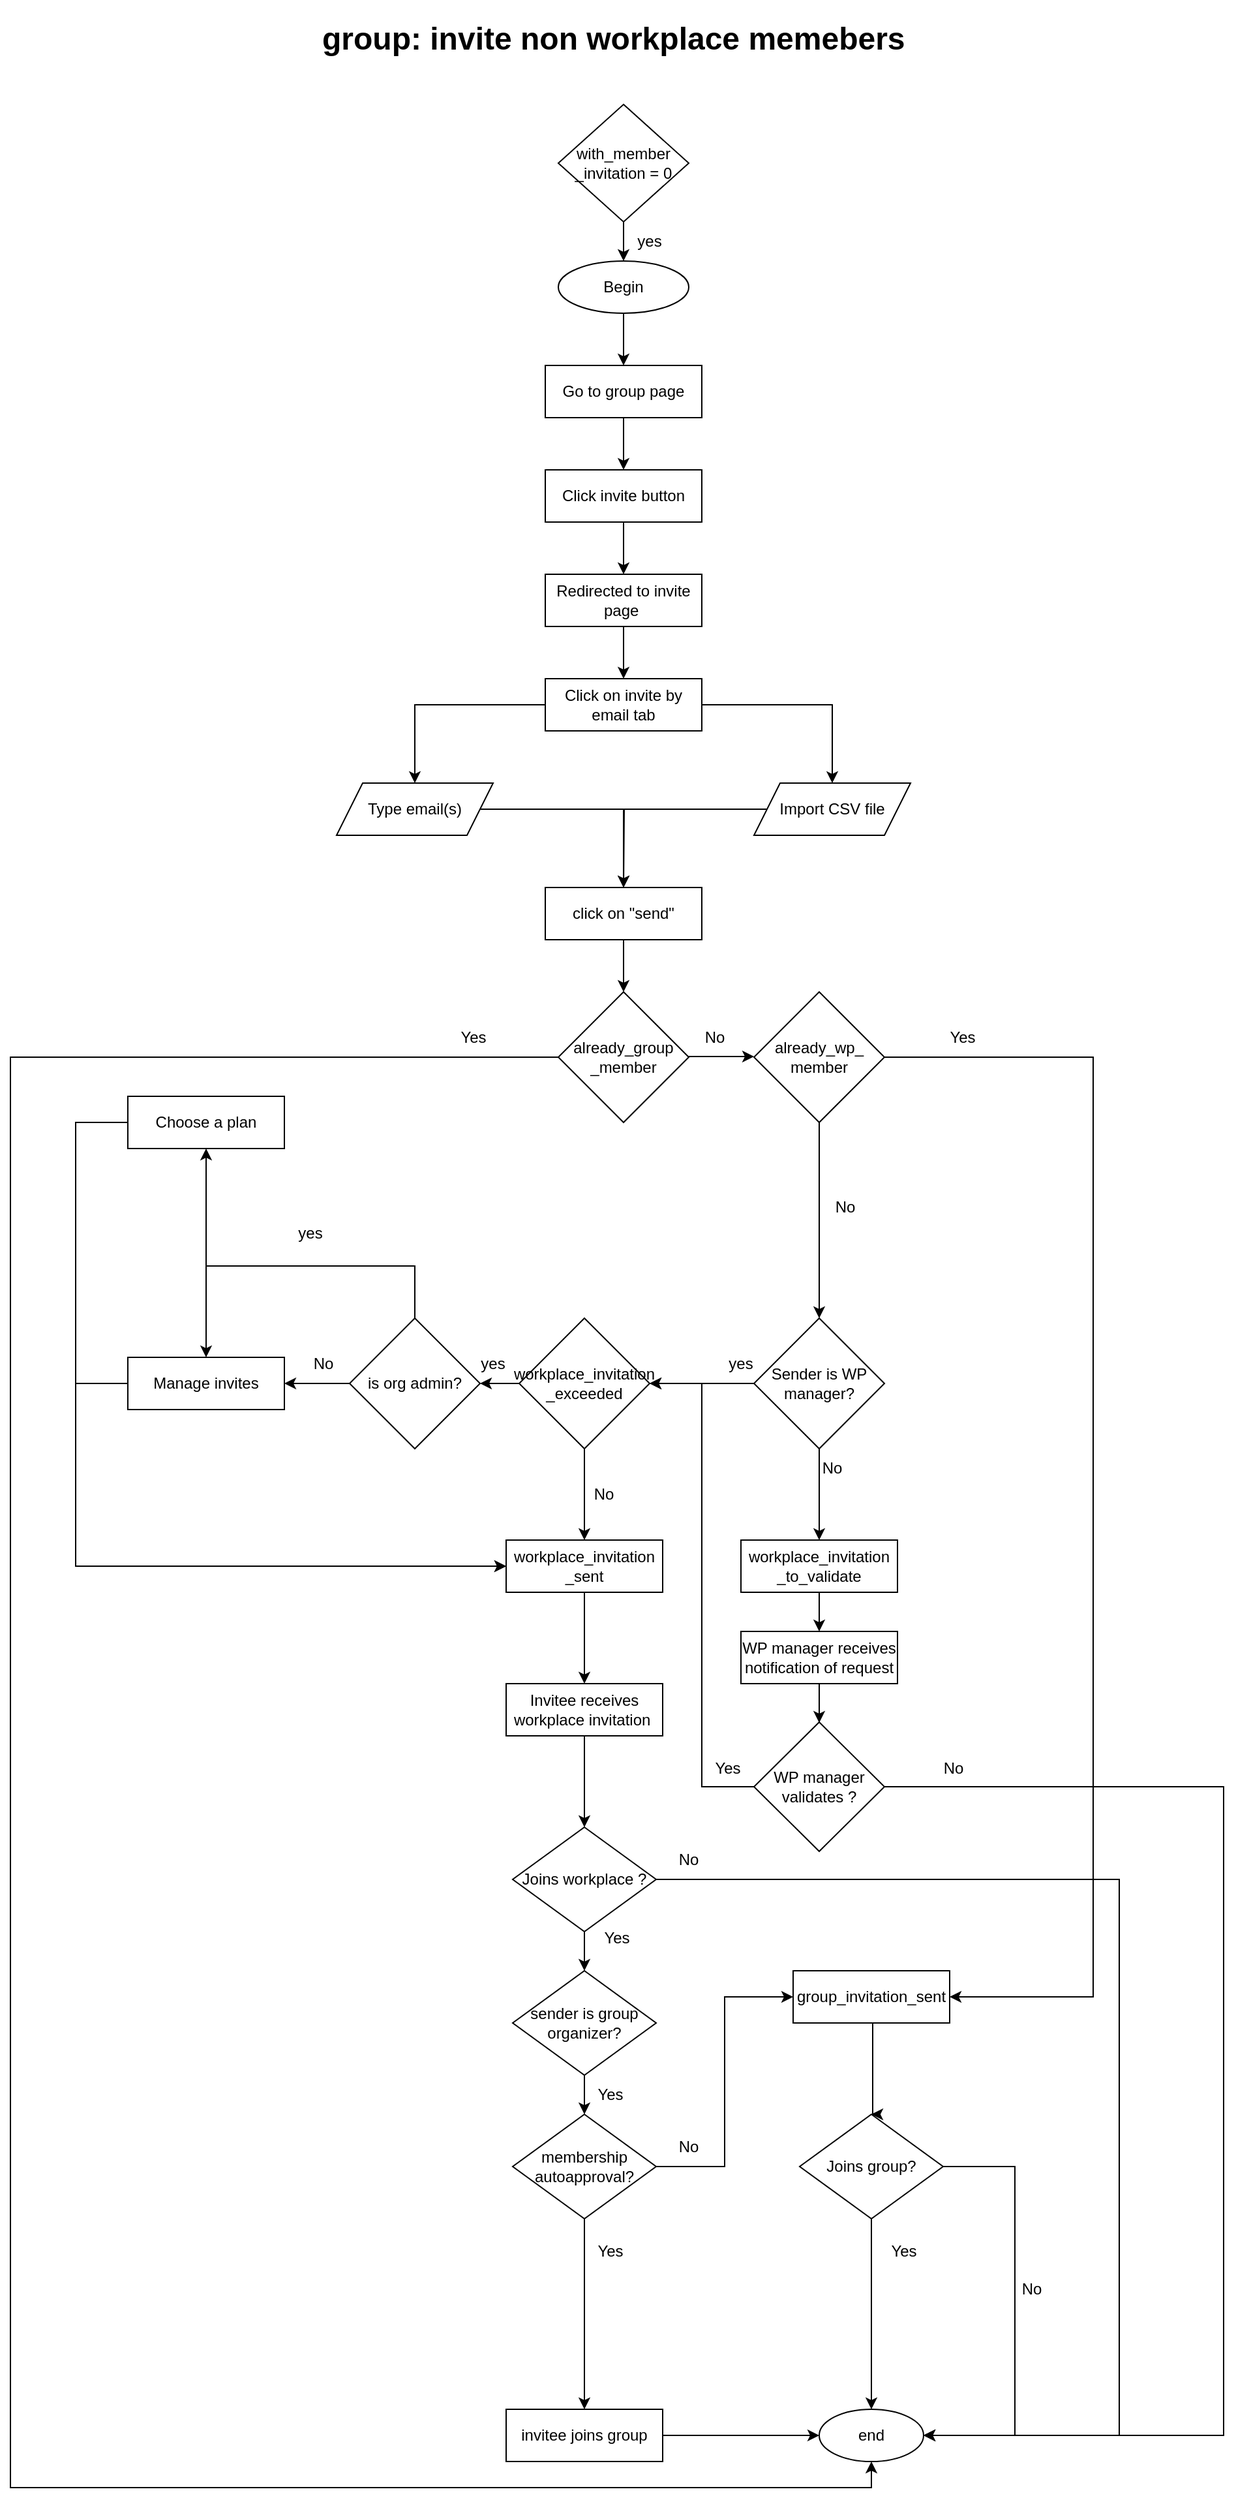 <mxfile version="21.6.8" type="device">
  <diagram name="Page-1" id="IKiIpTTSyrAtnyIlYEhV">
    <mxGraphModel dx="5001" dy="3520" grid="1" gridSize="10" guides="1" tooltips="1" connect="1" arrows="1" fold="1" page="1" pageScale="1" pageWidth="827" pageHeight="1169" math="0" shadow="0">
      <root>
        <mxCell id="0" />
        <mxCell id="1" parent="0" />
        <mxCell id="6nlKqkMtpCk23vdFGuGb-1" value="" style="edgeStyle=orthogonalEdgeStyle;rounded=0;orthogonalLoop=1;jettySize=auto;html=1;" parent="1" source="6nlKqkMtpCk23vdFGuGb-2" target="6nlKqkMtpCk23vdFGuGb-4" edge="1">
          <mxGeometry relative="1" as="geometry" />
        </mxCell>
        <mxCell id="6nlKqkMtpCk23vdFGuGb-2" value="Begin" style="ellipse;whiteSpace=wrap;html=1;" parent="1" vertex="1">
          <mxGeometry x="370" y="80" width="100" height="40" as="geometry" />
        </mxCell>
        <mxCell id="6nlKqkMtpCk23vdFGuGb-3" value="" style="edgeStyle=orthogonalEdgeStyle;rounded=0;orthogonalLoop=1;jettySize=auto;html=1;" parent="1" source="6nlKqkMtpCk23vdFGuGb-4" target="6nlKqkMtpCk23vdFGuGb-6" edge="1">
          <mxGeometry relative="1" as="geometry" />
        </mxCell>
        <mxCell id="6nlKqkMtpCk23vdFGuGb-4" value="Go to group page" style="rounded=0;whiteSpace=wrap;html=1;" parent="1" vertex="1">
          <mxGeometry x="360" y="160" width="120" height="40" as="geometry" />
        </mxCell>
        <mxCell id="6nlKqkMtpCk23vdFGuGb-5" value="" style="edgeStyle=orthogonalEdgeStyle;rounded=0;orthogonalLoop=1;jettySize=auto;html=1;" parent="1" source="6nlKqkMtpCk23vdFGuGb-6" target="6nlKqkMtpCk23vdFGuGb-8" edge="1">
          <mxGeometry relative="1" as="geometry" />
        </mxCell>
        <mxCell id="6nlKqkMtpCk23vdFGuGb-6" value="Click invite button" style="rounded=0;whiteSpace=wrap;html=1;" parent="1" vertex="1">
          <mxGeometry x="360" y="240" width="120" height="40" as="geometry" />
        </mxCell>
        <mxCell id="6nlKqkMtpCk23vdFGuGb-7" value="" style="edgeStyle=orthogonalEdgeStyle;rounded=0;orthogonalLoop=1;jettySize=auto;html=1;" parent="1" source="6nlKqkMtpCk23vdFGuGb-8" target="6nlKqkMtpCk23vdFGuGb-9" edge="1">
          <mxGeometry relative="1" as="geometry" />
        </mxCell>
        <mxCell id="6nlKqkMtpCk23vdFGuGb-8" value="Redirected to invite page&amp;nbsp;" style="rounded=0;whiteSpace=wrap;html=1;" parent="1" vertex="1">
          <mxGeometry x="360" y="320" width="120" height="40" as="geometry" />
        </mxCell>
        <mxCell id="6nlKqkMtpCk23vdFGuGb-9" value="Click on invite by email tab" style="rounded=0;whiteSpace=wrap;html=1;" parent="1" vertex="1">
          <mxGeometry x="360" y="400" width="120" height="40" as="geometry" />
        </mxCell>
        <mxCell id="6nlKqkMtpCk23vdFGuGb-10" style="edgeStyle=orthogonalEdgeStyle;rounded=0;orthogonalLoop=1;jettySize=auto;html=1;entryX=0.5;entryY=0;entryDx=0;entryDy=0;" parent="1" source="6nlKqkMtpCk23vdFGuGb-11" edge="1">
          <mxGeometry relative="1" as="geometry">
            <mxPoint x="420" y="560.0" as="targetPoint" />
          </mxGeometry>
        </mxCell>
        <mxCell id="6nlKqkMtpCk23vdFGuGb-11" value="Type email(s)" style="shape=parallelogram;perimeter=parallelogramPerimeter;whiteSpace=wrap;html=1;fixedSize=1;" parent="1" vertex="1">
          <mxGeometry x="200" y="480" width="120" height="40" as="geometry" />
        </mxCell>
        <mxCell id="6nlKqkMtpCk23vdFGuGb-12" style="edgeStyle=orthogonalEdgeStyle;rounded=0;orthogonalLoop=1;jettySize=auto;html=1;entryX=0.5;entryY=0;entryDx=0;entryDy=0;" parent="1" source="6nlKqkMtpCk23vdFGuGb-13" target="6nlKqkMtpCk23vdFGuGb-18" edge="1">
          <mxGeometry relative="1" as="geometry">
            <mxPoint x="420" y="560.0" as="targetPoint" />
          </mxGeometry>
        </mxCell>
        <mxCell id="6nlKqkMtpCk23vdFGuGb-13" value="Import CSV file" style="shape=parallelogram;perimeter=parallelogramPerimeter;whiteSpace=wrap;html=1;fixedSize=1;" parent="1" vertex="1">
          <mxGeometry x="520" y="480" width="120" height="40" as="geometry" />
        </mxCell>
        <mxCell id="6nlKqkMtpCk23vdFGuGb-14" value="" style="endArrow=classic;html=1;rounded=0;entryX=0.5;entryY=0;entryDx=0;entryDy=0;exitX=0;exitY=0.5;exitDx=0;exitDy=0;" parent="1" source="6nlKqkMtpCk23vdFGuGb-9" target="6nlKqkMtpCk23vdFGuGb-11" edge="1">
          <mxGeometry width="50" height="50" relative="1" as="geometry">
            <mxPoint x="390" y="460" as="sourcePoint" />
            <mxPoint x="440" y="410" as="targetPoint" />
            <Array as="points">
              <mxPoint x="260" y="420" />
            </Array>
          </mxGeometry>
        </mxCell>
        <mxCell id="6nlKqkMtpCk23vdFGuGb-15" value="" style="endArrow=classic;html=1;rounded=0;exitX=1;exitY=0.5;exitDx=0;exitDy=0;entryX=0.5;entryY=0;entryDx=0;entryDy=0;" parent="1" source="6nlKqkMtpCk23vdFGuGb-9" target="6nlKqkMtpCk23vdFGuGb-13" edge="1">
          <mxGeometry width="50" height="50" relative="1" as="geometry">
            <mxPoint x="390" y="460" as="sourcePoint" />
            <mxPoint x="589" y="480" as="targetPoint" />
            <Array as="points">
              <mxPoint x="580" y="420" />
            </Array>
          </mxGeometry>
        </mxCell>
        <mxCell id="6nlKqkMtpCk23vdFGuGb-16" value="&lt;h1&gt;group: invite non workplace memebers&lt;/h1&gt;&lt;p&gt;&lt;br&gt;&lt;/p&gt;" style="text;html=1;strokeColor=none;fillColor=none;spacing=5;spacingTop=-20;whiteSpace=wrap;overflow=hidden;rounded=0;" parent="1" vertex="1">
          <mxGeometry x="184" y="-110" width="458.5" height="120" as="geometry" />
        </mxCell>
        <mxCell id="6nlKqkMtpCk23vdFGuGb-64" value="" style="edgeStyle=orthogonalEdgeStyle;rounded=0;orthogonalLoop=1;jettySize=auto;html=1;" parent="1" source="6nlKqkMtpCk23vdFGuGb-18" edge="1">
          <mxGeometry relative="1" as="geometry">
            <mxPoint x="420" y="640" as="targetPoint" />
          </mxGeometry>
        </mxCell>
        <mxCell id="6nlKqkMtpCk23vdFGuGb-18" value="click on &quot;send&quot;" style="rounded=0;whiteSpace=wrap;html=1;" parent="1" vertex="1">
          <mxGeometry x="360" y="560" width="120" height="40" as="geometry" />
        </mxCell>
        <mxCell id="6nlKqkMtpCk23vdFGuGb-60" style="edgeStyle=orthogonalEdgeStyle;rounded=0;orthogonalLoop=1;jettySize=auto;html=1;entryX=0.5;entryY=0;entryDx=0;entryDy=0;" parent="1" source="6nlKqkMtpCk23vdFGuGb-61" target="6nlKqkMtpCk23vdFGuGb-2" edge="1">
          <mxGeometry relative="1" as="geometry" />
        </mxCell>
        <mxCell id="6nlKqkMtpCk23vdFGuGb-61" value="with_member _invitation = 0" style="rhombus;whiteSpace=wrap;html=1;" parent="1" vertex="1">
          <mxGeometry x="370" y="-40" width="100" height="90" as="geometry" />
        </mxCell>
        <mxCell id="6nlKqkMtpCk23vdFGuGb-62" value="yes" style="text;html=1;strokeColor=none;fillColor=none;align=center;verticalAlign=middle;whiteSpace=wrap;rounded=0;" parent="1" vertex="1">
          <mxGeometry x="410" y="50" width="60" height="30" as="geometry" />
        </mxCell>
        <mxCell id="er8UD-JZRx1KWTVKt1zU-71" value="" style="edgeStyle=orthogonalEdgeStyle;rounded=0;orthogonalLoop=1;jettySize=auto;html=1;" edge="1" parent="1">
          <mxGeometry relative="1" as="geometry">
            <mxPoint x="470" y="689.5" as="sourcePoint" />
            <mxPoint x="520" y="689.5" as="targetPoint" />
          </mxGeometry>
        </mxCell>
        <mxCell id="er8UD-JZRx1KWTVKt1zU-139" style="edgeStyle=orthogonalEdgeStyle;rounded=0;orthogonalLoop=1;jettySize=auto;html=1;entryX=0.5;entryY=1;entryDx=0;entryDy=0;" edge="1" parent="1" source="er8UD-JZRx1KWTVKt1zU-73" target="er8UD-JZRx1KWTVKt1zU-115">
          <mxGeometry relative="1" as="geometry">
            <Array as="points">
              <mxPoint x="-50" y="690" />
              <mxPoint x="-50" y="1786" />
              <mxPoint x="610" y="1786" />
            </Array>
          </mxGeometry>
        </mxCell>
        <mxCell id="er8UD-JZRx1KWTVKt1zU-73" value="already_group&lt;br&gt;_member" style="rhombus;whiteSpace=wrap;html=1;" vertex="1" parent="1">
          <mxGeometry x="370" y="640" width="100" height="100" as="geometry" />
        </mxCell>
        <mxCell id="er8UD-JZRx1KWTVKt1zU-74" value="" style="edgeStyle=orthogonalEdgeStyle;rounded=0;orthogonalLoop=1;jettySize=auto;html=1;exitX=0.5;exitY=1;exitDx=0;exitDy=0;" edge="1" parent="1" source="er8UD-JZRx1KWTVKt1zU-76" target="er8UD-JZRx1KWTVKt1zU-82">
          <mxGeometry relative="1" as="geometry">
            <mxPoint x="570" y="790" as="sourcePoint" />
          </mxGeometry>
        </mxCell>
        <mxCell id="er8UD-JZRx1KWTVKt1zU-75" style="edgeStyle=orthogonalEdgeStyle;rounded=0;orthogonalLoop=1;jettySize=auto;html=1;entryX=1;entryY=0.5;entryDx=0;entryDy=0;" edge="1" parent="1" source="er8UD-JZRx1KWTVKt1zU-76" target="er8UD-JZRx1KWTVKt1zU-133">
          <mxGeometry relative="1" as="geometry">
            <Array as="points">
              <mxPoint x="780" y="690" />
              <mxPoint x="780" y="1410" />
            </Array>
          </mxGeometry>
        </mxCell>
        <mxCell id="er8UD-JZRx1KWTVKt1zU-76" value="already_wp_&lt;br&gt;member" style="rhombus;whiteSpace=wrap;html=1;" vertex="1" parent="1">
          <mxGeometry x="520" y="640" width="100" height="100" as="geometry" />
        </mxCell>
        <mxCell id="er8UD-JZRx1KWTVKt1zU-77" value="" style="edgeStyle=orthogonalEdgeStyle;rounded=0;orthogonalLoop=1;jettySize=auto;html=1;" edge="1" parent="1" source="er8UD-JZRx1KWTVKt1zU-78" target="er8UD-JZRx1KWTVKt1zU-120">
          <mxGeometry relative="1" as="geometry" />
        </mxCell>
        <mxCell id="er8UD-JZRx1KWTVKt1zU-78" value="workplace_invitation&lt;br&gt;_to_validate" style="rounded=0;whiteSpace=wrap;html=1;" vertex="1" parent="1">
          <mxGeometry x="510" y="1060" width="120" height="40" as="geometry" />
        </mxCell>
        <mxCell id="er8UD-JZRx1KWTVKt1zU-79" value="No" style="text;html=1;strokeColor=none;fillColor=none;align=center;verticalAlign=middle;whiteSpace=wrap;rounded=0;" vertex="1" parent="1">
          <mxGeometry x="560" y="790" width="60" height="30" as="geometry" />
        </mxCell>
        <mxCell id="er8UD-JZRx1KWTVKt1zU-80" value="" style="edgeStyle=orthogonalEdgeStyle;rounded=0;orthogonalLoop=1;jettySize=auto;html=1;" edge="1" parent="1" source="er8UD-JZRx1KWTVKt1zU-82" target="er8UD-JZRx1KWTVKt1zU-78">
          <mxGeometry relative="1" as="geometry" />
        </mxCell>
        <mxCell id="er8UD-JZRx1KWTVKt1zU-81" value="" style="edgeStyle=orthogonalEdgeStyle;rounded=0;orthogonalLoop=1;jettySize=auto;html=1;" edge="1" parent="1" source="er8UD-JZRx1KWTVKt1zU-82" target="er8UD-JZRx1KWTVKt1zU-100">
          <mxGeometry relative="1" as="geometry" />
        </mxCell>
        <mxCell id="er8UD-JZRx1KWTVKt1zU-82" value="Sender is WP manager?" style="rhombus;whiteSpace=wrap;html=1;" vertex="1" parent="1">
          <mxGeometry x="520" y="890" width="100" height="100" as="geometry" />
        </mxCell>
        <mxCell id="er8UD-JZRx1KWTVKt1zU-83" value="" style="edgeStyle=orthogonalEdgeStyle;rounded=0;orthogonalLoop=1;jettySize=auto;html=1;" edge="1" parent="1" source="er8UD-JZRx1KWTVKt1zU-84" target="er8UD-JZRx1KWTVKt1zU-92">
          <mxGeometry relative="1" as="geometry" />
        </mxCell>
        <mxCell id="er8UD-JZRx1KWTVKt1zU-84" value="workplace_invitation&lt;br&gt;_sent" style="rounded=0;whiteSpace=wrap;html=1;" vertex="1" parent="1">
          <mxGeometry x="330" y="1060" width="120" height="40" as="geometry" />
        </mxCell>
        <mxCell id="er8UD-JZRx1KWTVKt1zU-85" value="No" style="text;html=1;strokeColor=none;fillColor=none;align=center;verticalAlign=middle;whiteSpace=wrap;rounded=0;" vertex="1" parent="1">
          <mxGeometry x="460" y="660" width="60" height="30" as="geometry" />
        </mxCell>
        <mxCell id="er8UD-JZRx1KWTVKt1zU-86" value="No" style="text;html=1;strokeColor=none;fillColor=none;align=center;verticalAlign=middle;whiteSpace=wrap;rounded=0;" vertex="1" parent="1">
          <mxGeometry x="550" y="990" width="60" height="30" as="geometry" />
        </mxCell>
        <mxCell id="er8UD-JZRx1KWTVKt1zU-88" value="" style="edgeStyle=orthogonalEdgeStyle;rounded=0;orthogonalLoop=1;jettySize=auto;html=1;entryX=1;entryY=0.5;entryDx=0;entryDy=0;" edge="1" parent="1" source="er8UD-JZRx1KWTVKt1zU-90" target="er8UD-JZRx1KWTVKt1zU-115">
          <mxGeometry relative="1" as="geometry">
            <mxPoint x="660" y="1750" as="targetPoint" />
            <Array as="points">
              <mxPoint x="880" y="1249" />
              <mxPoint x="880" y="1746" />
            </Array>
          </mxGeometry>
        </mxCell>
        <mxCell id="er8UD-JZRx1KWTVKt1zU-89" style="edgeStyle=orthogonalEdgeStyle;rounded=0;orthogonalLoop=1;jettySize=auto;html=1;entryX=1;entryY=0.5;entryDx=0;entryDy=0;" edge="1" parent="1" source="er8UD-JZRx1KWTVKt1zU-90" target="er8UD-JZRx1KWTVKt1zU-100">
          <mxGeometry relative="1" as="geometry" />
        </mxCell>
        <mxCell id="er8UD-JZRx1KWTVKt1zU-90" value="WP manager validates ?" style="rhombus;whiteSpace=wrap;html=1;" vertex="1" parent="1">
          <mxGeometry x="520" y="1199.5" width="100" height="99" as="geometry" />
        </mxCell>
        <mxCell id="er8UD-JZRx1KWTVKt1zU-91" value="" style="edgeStyle=orthogonalEdgeStyle;rounded=0;orthogonalLoop=1;jettySize=auto;html=1;" edge="1" parent="1" source="er8UD-JZRx1KWTVKt1zU-92" target="er8UD-JZRx1KWTVKt1zU-96">
          <mxGeometry relative="1" as="geometry" />
        </mxCell>
        <mxCell id="er8UD-JZRx1KWTVKt1zU-92" value="Invitee receives workplace invitation&amp;nbsp;" style="rounded=0;whiteSpace=wrap;html=1;" vertex="1" parent="1">
          <mxGeometry x="330" y="1170" width="120" height="40" as="geometry" />
        </mxCell>
        <mxCell id="er8UD-JZRx1KWTVKt1zU-93" value="Yes" style="text;html=1;strokeColor=none;fillColor=none;align=center;verticalAlign=middle;whiteSpace=wrap;rounded=0;" vertex="1" parent="1">
          <mxGeometry x="470" y="1220" width="60" height="30" as="geometry" />
        </mxCell>
        <mxCell id="er8UD-JZRx1KWTVKt1zU-94" value="" style="edgeStyle=orthogonalEdgeStyle;rounded=0;orthogonalLoop=1;jettySize=auto;html=1;entryX=0.5;entryY=0;entryDx=0;entryDy=0;" edge="1" parent="1" source="er8UD-JZRx1KWTVKt1zU-96" target="er8UD-JZRx1KWTVKt1zU-104">
          <mxGeometry relative="1" as="geometry">
            <mxPoint x="570" y="1660" as="targetPoint" />
          </mxGeometry>
        </mxCell>
        <mxCell id="er8UD-JZRx1KWTVKt1zU-95" style="edgeStyle=orthogonalEdgeStyle;rounded=0;orthogonalLoop=1;jettySize=auto;html=1;entryX=1;entryY=0.5;entryDx=0;entryDy=0;" edge="1" parent="1" source="er8UD-JZRx1KWTVKt1zU-96" target="er8UD-JZRx1KWTVKt1zU-115">
          <mxGeometry relative="1" as="geometry">
            <Array as="points">
              <mxPoint x="800" y="1320" />
              <mxPoint x="800" y="1746" />
            </Array>
          </mxGeometry>
        </mxCell>
        <mxCell id="er8UD-JZRx1KWTVKt1zU-96" value="Joins workplace ?" style="rhombus;whiteSpace=wrap;html=1;" vertex="1" parent="1">
          <mxGeometry x="335" y="1280" width="110" height="80" as="geometry" />
        </mxCell>
        <mxCell id="er8UD-JZRx1KWTVKt1zU-97" value="Yes" style="text;html=1;strokeColor=none;fillColor=none;align=center;verticalAlign=middle;whiteSpace=wrap;rounded=0;" vertex="1" parent="1">
          <mxGeometry x="380" y="1590" width="60" height="30" as="geometry" />
        </mxCell>
        <mxCell id="er8UD-JZRx1KWTVKt1zU-98" value="" style="edgeStyle=orthogonalEdgeStyle;rounded=0;orthogonalLoop=1;jettySize=auto;html=1;" edge="1" parent="1" source="er8UD-JZRx1KWTVKt1zU-100" target="er8UD-JZRx1KWTVKt1zU-124">
          <mxGeometry relative="1" as="geometry" />
        </mxCell>
        <mxCell id="er8UD-JZRx1KWTVKt1zU-99" value="" style="edgeStyle=orthogonalEdgeStyle;rounded=0;orthogonalLoop=1;jettySize=auto;html=1;" edge="1" parent="1" source="er8UD-JZRx1KWTVKt1zU-100" target="er8UD-JZRx1KWTVKt1zU-84">
          <mxGeometry relative="1" as="geometry" />
        </mxCell>
        <mxCell id="er8UD-JZRx1KWTVKt1zU-100" value="workplace_invitation&lt;br&gt;_exceeded" style="rhombus;whiteSpace=wrap;html=1;" vertex="1" parent="1">
          <mxGeometry x="340" y="890" width="100" height="100" as="geometry" />
        </mxCell>
        <mxCell id="er8UD-JZRx1KWTVKt1zU-101" value="yes" style="text;html=1;strokeColor=none;fillColor=none;align=center;verticalAlign=middle;whiteSpace=wrap;rounded=0;" vertex="1" parent="1">
          <mxGeometry x="480" y="910" width="60" height="30" as="geometry" />
        </mxCell>
        <mxCell id="er8UD-JZRx1KWTVKt1zU-102" value="No" style="text;html=1;strokeColor=none;fillColor=none;align=center;verticalAlign=middle;whiteSpace=wrap;rounded=0;" vertex="1" parent="1">
          <mxGeometry x="642.5" y="1220" width="60" height="30" as="geometry" />
        </mxCell>
        <mxCell id="er8UD-JZRx1KWTVKt1zU-103" value="" style="edgeStyle=orthogonalEdgeStyle;rounded=0;orthogonalLoop=1;jettySize=auto;html=1;" edge="1" parent="1" source="er8UD-JZRx1KWTVKt1zU-104">
          <mxGeometry relative="1" as="geometry">
            <mxPoint x="390" y="1500" as="targetPoint" />
          </mxGeometry>
        </mxCell>
        <mxCell id="er8UD-JZRx1KWTVKt1zU-104" value="sender is group organizer?" style="rhombus;whiteSpace=wrap;html=1;" vertex="1" parent="1">
          <mxGeometry x="335" y="1390" width="110" height="80" as="geometry" />
        </mxCell>
        <mxCell id="er8UD-JZRx1KWTVKt1zU-105" value="" style="edgeStyle=orthogonalEdgeStyle;rounded=0;orthogonalLoop=1;jettySize=auto;html=1;" edge="1" parent="1" source="er8UD-JZRx1KWTVKt1zU-107" target="er8UD-JZRx1KWTVKt1zU-110">
          <mxGeometry relative="1" as="geometry" />
        </mxCell>
        <mxCell id="er8UD-JZRx1KWTVKt1zU-106" style="edgeStyle=orthogonalEdgeStyle;rounded=0;orthogonalLoop=1;jettySize=auto;html=1;entryX=0;entryY=0.5;entryDx=0;entryDy=0;" edge="1" parent="1" source="er8UD-JZRx1KWTVKt1zU-107" target="er8UD-JZRx1KWTVKt1zU-133">
          <mxGeometry relative="1" as="geometry" />
        </mxCell>
        <mxCell id="er8UD-JZRx1KWTVKt1zU-107" value="membership autoapproval?" style="rhombus;whiteSpace=wrap;html=1;" vertex="1" parent="1">
          <mxGeometry x="335" y="1500" width="110" height="80" as="geometry" />
        </mxCell>
        <mxCell id="er8UD-JZRx1KWTVKt1zU-108" value="No" style="text;html=1;strokeColor=none;fillColor=none;align=center;verticalAlign=middle;whiteSpace=wrap;rounded=0;" vertex="1" parent="1">
          <mxGeometry x="440" y="1510" width="60" height="30" as="geometry" />
        </mxCell>
        <mxCell id="er8UD-JZRx1KWTVKt1zU-109" value="" style="edgeStyle=orthogonalEdgeStyle;rounded=0;orthogonalLoop=1;jettySize=auto;html=1;" edge="1" parent="1" source="er8UD-JZRx1KWTVKt1zU-110" target="er8UD-JZRx1KWTVKt1zU-115">
          <mxGeometry relative="1" as="geometry">
            <mxPoint x="550" y="1660" as="targetPoint" />
          </mxGeometry>
        </mxCell>
        <mxCell id="er8UD-JZRx1KWTVKt1zU-110" value="invitee joins group" style="whiteSpace=wrap;html=1;" vertex="1" parent="1">
          <mxGeometry x="330" y="1726" width="120" height="40" as="geometry" />
        </mxCell>
        <mxCell id="er8UD-JZRx1KWTVKt1zU-111" value="Yes" style="text;html=1;strokeColor=none;fillColor=none;align=center;verticalAlign=middle;whiteSpace=wrap;rounded=0;" vertex="1" parent="1">
          <mxGeometry x="380" y="1470" width="60" height="30" as="geometry" />
        </mxCell>
        <mxCell id="er8UD-JZRx1KWTVKt1zU-112" value="" style="edgeStyle=orthogonalEdgeStyle;rounded=0;orthogonalLoop=1;jettySize=auto;html=1;entryX=0.5;entryY=0;entryDx=0;entryDy=0;" edge="1" parent="1" target="er8UD-JZRx1KWTVKt1zU-118">
          <mxGeometry relative="1" as="geometry">
            <mxPoint x="610" y="1395" as="sourcePoint" />
            <mxPoint x="610" y="1465.0" as="targetPoint" />
            <Array as="points">
              <mxPoint x="611" y="1395" />
              <mxPoint x="611" y="1500" />
            </Array>
          </mxGeometry>
        </mxCell>
        <mxCell id="er8UD-JZRx1KWTVKt1zU-115" value="end" style="ellipse;whiteSpace=wrap;html=1;" vertex="1" parent="1">
          <mxGeometry x="570" y="1726" width="80" height="40" as="geometry" />
        </mxCell>
        <mxCell id="er8UD-JZRx1KWTVKt1zU-116" value="" style="edgeStyle=orthogonalEdgeStyle;rounded=0;orthogonalLoop=1;jettySize=auto;html=1;entryX=0.5;entryY=0;entryDx=0;entryDy=0;" edge="1" parent="1" source="er8UD-JZRx1KWTVKt1zU-118" target="er8UD-JZRx1KWTVKt1zU-115">
          <mxGeometry relative="1" as="geometry">
            <mxPoint x="610" y="1640" as="targetPoint" />
          </mxGeometry>
        </mxCell>
        <mxCell id="er8UD-JZRx1KWTVKt1zU-117" style="edgeStyle=orthogonalEdgeStyle;rounded=0;orthogonalLoop=1;jettySize=auto;html=1;entryX=1;entryY=0.5;entryDx=0;entryDy=0;" edge="1" parent="1" source="er8UD-JZRx1KWTVKt1zU-118" target="er8UD-JZRx1KWTVKt1zU-115">
          <mxGeometry relative="1" as="geometry">
            <Array as="points">
              <mxPoint x="720" y="1540" />
              <mxPoint x="720" y="1746" />
            </Array>
          </mxGeometry>
        </mxCell>
        <mxCell id="er8UD-JZRx1KWTVKt1zU-118" value="Joins group?" style="rhombus;whiteSpace=wrap;html=1;" vertex="1" parent="1">
          <mxGeometry x="555" y="1500" width="110" height="80" as="geometry" />
        </mxCell>
        <mxCell id="er8UD-JZRx1KWTVKt1zU-119" value="" style="edgeStyle=orthogonalEdgeStyle;rounded=0;orthogonalLoop=1;jettySize=auto;html=1;" edge="1" parent="1" source="er8UD-JZRx1KWTVKt1zU-120">
          <mxGeometry relative="1" as="geometry">
            <mxPoint x="570" y="1200" as="targetPoint" />
          </mxGeometry>
        </mxCell>
        <mxCell id="er8UD-JZRx1KWTVKt1zU-120" value="WP manager receives notification of request" style="rounded=0;whiteSpace=wrap;html=1;" vertex="1" parent="1">
          <mxGeometry x="510" y="1130" width="120" height="40" as="geometry" />
        </mxCell>
        <mxCell id="er8UD-JZRx1KWTVKt1zU-121" value="" style="edgeStyle=orthogonalEdgeStyle;rounded=0;orthogonalLoop=1;jettySize=auto;html=1;" edge="1" parent="1" source="er8UD-JZRx1KWTVKt1zU-124" target="er8UD-JZRx1KWTVKt1zU-126">
          <mxGeometry relative="1" as="geometry" />
        </mxCell>
        <mxCell id="er8UD-JZRx1KWTVKt1zU-122" style="edgeStyle=orthogonalEdgeStyle;rounded=0;orthogonalLoop=1;jettySize=auto;html=1;entryX=0.5;entryY=0;entryDx=0;entryDy=0;" edge="1" parent="1" source="er8UD-JZRx1KWTVKt1zU-124" target="er8UD-JZRx1KWTVKt1zU-126">
          <mxGeometry relative="1" as="geometry">
            <Array as="points">
              <mxPoint x="260" y="850" />
              <mxPoint x="100" y="850" />
            </Array>
          </mxGeometry>
        </mxCell>
        <mxCell id="er8UD-JZRx1KWTVKt1zU-123" style="edgeStyle=orthogonalEdgeStyle;rounded=0;orthogonalLoop=1;jettySize=auto;html=1;entryX=0.5;entryY=1;entryDx=0;entryDy=0;" edge="1" parent="1" source="er8UD-JZRx1KWTVKt1zU-124" target="er8UD-JZRx1KWTVKt1zU-129">
          <mxGeometry relative="1" as="geometry">
            <Array as="points">
              <mxPoint x="260" y="850" />
              <mxPoint x="100" y="850" />
            </Array>
          </mxGeometry>
        </mxCell>
        <mxCell id="er8UD-JZRx1KWTVKt1zU-124" value="is org admin?" style="rhombus;whiteSpace=wrap;html=1;" vertex="1" parent="1">
          <mxGeometry x="210" y="890" width="100" height="100" as="geometry" />
        </mxCell>
        <mxCell id="er8UD-JZRx1KWTVKt1zU-125" style="edgeStyle=orthogonalEdgeStyle;rounded=0;orthogonalLoop=1;jettySize=auto;html=1;entryX=0;entryY=0.5;entryDx=0;entryDy=0;" edge="1" parent="1" source="er8UD-JZRx1KWTVKt1zU-126" target="er8UD-JZRx1KWTVKt1zU-84">
          <mxGeometry relative="1" as="geometry">
            <Array as="points">
              <mxPoint y="940" />
              <mxPoint y="1080" />
            </Array>
          </mxGeometry>
        </mxCell>
        <mxCell id="er8UD-JZRx1KWTVKt1zU-126" value="Manage invites" style="rounded=0;whiteSpace=wrap;html=1;" vertex="1" parent="1">
          <mxGeometry x="40" y="920" width="120" height="40" as="geometry" />
        </mxCell>
        <mxCell id="er8UD-JZRx1KWTVKt1zU-127" value="No" style="text;html=1;strokeColor=none;fillColor=none;align=center;verticalAlign=middle;whiteSpace=wrap;rounded=0;" vertex="1" parent="1">
          <mxGeometry x="160" y="910" width="60" height="30" as="geometry" />
        </mxCell>
        <mxCell id="er8UD-JZRx1KWTVKt1zU-128" style="edgeStyle=orthogonalEdgeStyle;rounded=0;orthogonalLoop=1;jettySize=auto;html=1;entryX=0;entryY=0.5;entryDx=0;entryDy=0;" edge="1" parent="1" source="er8UD-JZRx1KWTVKt1zU-129" target="er8UD-JZRx1KWTVKt1zU-84">
          <mxGeometry relative="1" as="geometry">
            <Array as="points">
              <mxPoint y="740" />
              <mxPoint y="1080" />
            </Array>
          </mxGeometry>
        </mxCell>
        <mxCell id="er8UD-JZRx1KWTVKt1zU-129" value="Choose a plan" style="rounded=0;whiteSpace=wrap;html=1;" vertex="1" parent="1">
          <mxGeometry x="40" y="720" width="120" height="40" as="geometry" />
        </mxCell>
        <mxCell id="er8UD-JZRx1KWTVKt1zU-130" value="yes" style="text;html=1;strokeColor=none;fillColor=none;align=center;verticalAlign=middle;whiteSpace=wrap;rounded=0;" vertex="1" parent="1">
          <mxGeometry x="150" y="810" width="60" height="30" as="geometry" />
        </mxCell>
        <mxCell id="er8UD-JZRx1KWTVKt1zU-131" value="No" style="text;html=1;strokeColor=none;fillColor=none;align=center;verticalAlign=middle;whiteSpace=wrap;rounded=0;" vertex="1" parent="1">
          <mxGeometry x="375" y="1010" width="60" height="30" as="geometry" />
        </mxCell>
        <mxCell id="er8UD-JZRx1KWTVKt1zU-132" value="yes" style="text;html=1;strokeColor=none;fillColor=none;align=center;verticalAlign=middle;whiteSpace=wrap;rounded=0;" vertex="1" parent="1">
          <mxGeometry x="290" y="910" width="60" height="30" as="geometry" />
        </mxCell>
        <mxCell id="er8UD-JZRx1KWTVKt1zU-133" value="group_invitation_sent" style="whiteSpace=wrap;html=1;" vertex="1" parent="1">
          <mxGeometry x="550" y="1390" width="120" height="40" as="geometry" />
        </mxCell>
        <mxCell id="er8UD-JZRx1KWTVKt1zU-134" value="Yes" style="text;html=1;strokeColor=none;fillColor=none;align=center;verticalAlign=middle;whiteSpace=wrap;rounded=0;" vertex="1" parent="1">
          <mxGeometry x="605" y="1590" width="60" height="30" as="geometry" />
        </mxCell>
        <mxCell id="er8UD-JZRx1KWTVKt1zU-135" value="No" style="text;html=1;strokeColor=none;fillColor=none;align=center;verticalAlign=middle;whiteSpace=wrap;rounded=0;" vertex="1" parent="1">
          <mxGeometry x="702.5" y="1619" width="60" height="30" as="geometry" />
        </mxCell>
        <mxCell id="er8UD-JZRx1KWTVKt1zU-136" value="Yes" style="text;html=1;strokeColor=none;fillColor=none;align=center;verticalAlign=middle;whiteSpace=wrap;rounded=0;" vertex="1" parent="1">
          <mxGeometry x="385" y="1350" width="60" height="30" as="geometry" />
        </mxCell>
        <mxCell id="er8UD-JZRx1KWTVKt1zU-137" value="No" style="text;html=1;strokeColor=none;fillColor=none;align=center;verticalAlign=middle;whiteSpace=wrap;rounded=0;" vertex="1" parent="1">
          <mxGeometry x="440" y="1290" width="60" height="30" as="geometry" />
        </mxCell>
        <mxCell id="er8UD-JZRx1KWTVKt1zU-138" value="Yes" style="text;html=1;strokeColor=none;fillColor=none;align=center;verticalAlign=middle;whiteSpace=wrap;rounded=0;" vertex="1" parent="1">
          <mxGeometry x="650" y="660" width="60" height="30" as="geometry" />
        </mxCell>
        <mxCell id="er8UD-JZRx1KWTVKt1zU-141" value="Yes" style="text;html=1;strokeColor=none;fillColor=none;align=center;verticalAlign=middle;whiteSpace=wrap;rounded=0;" vertex="1" parent="1">
          <mxGeometry x="275" y="660" width="60" height="30" as="geometry" />
        </mxCell>
      </root>
    </mxGraphModel>
  </diagram>
</mxfile>
